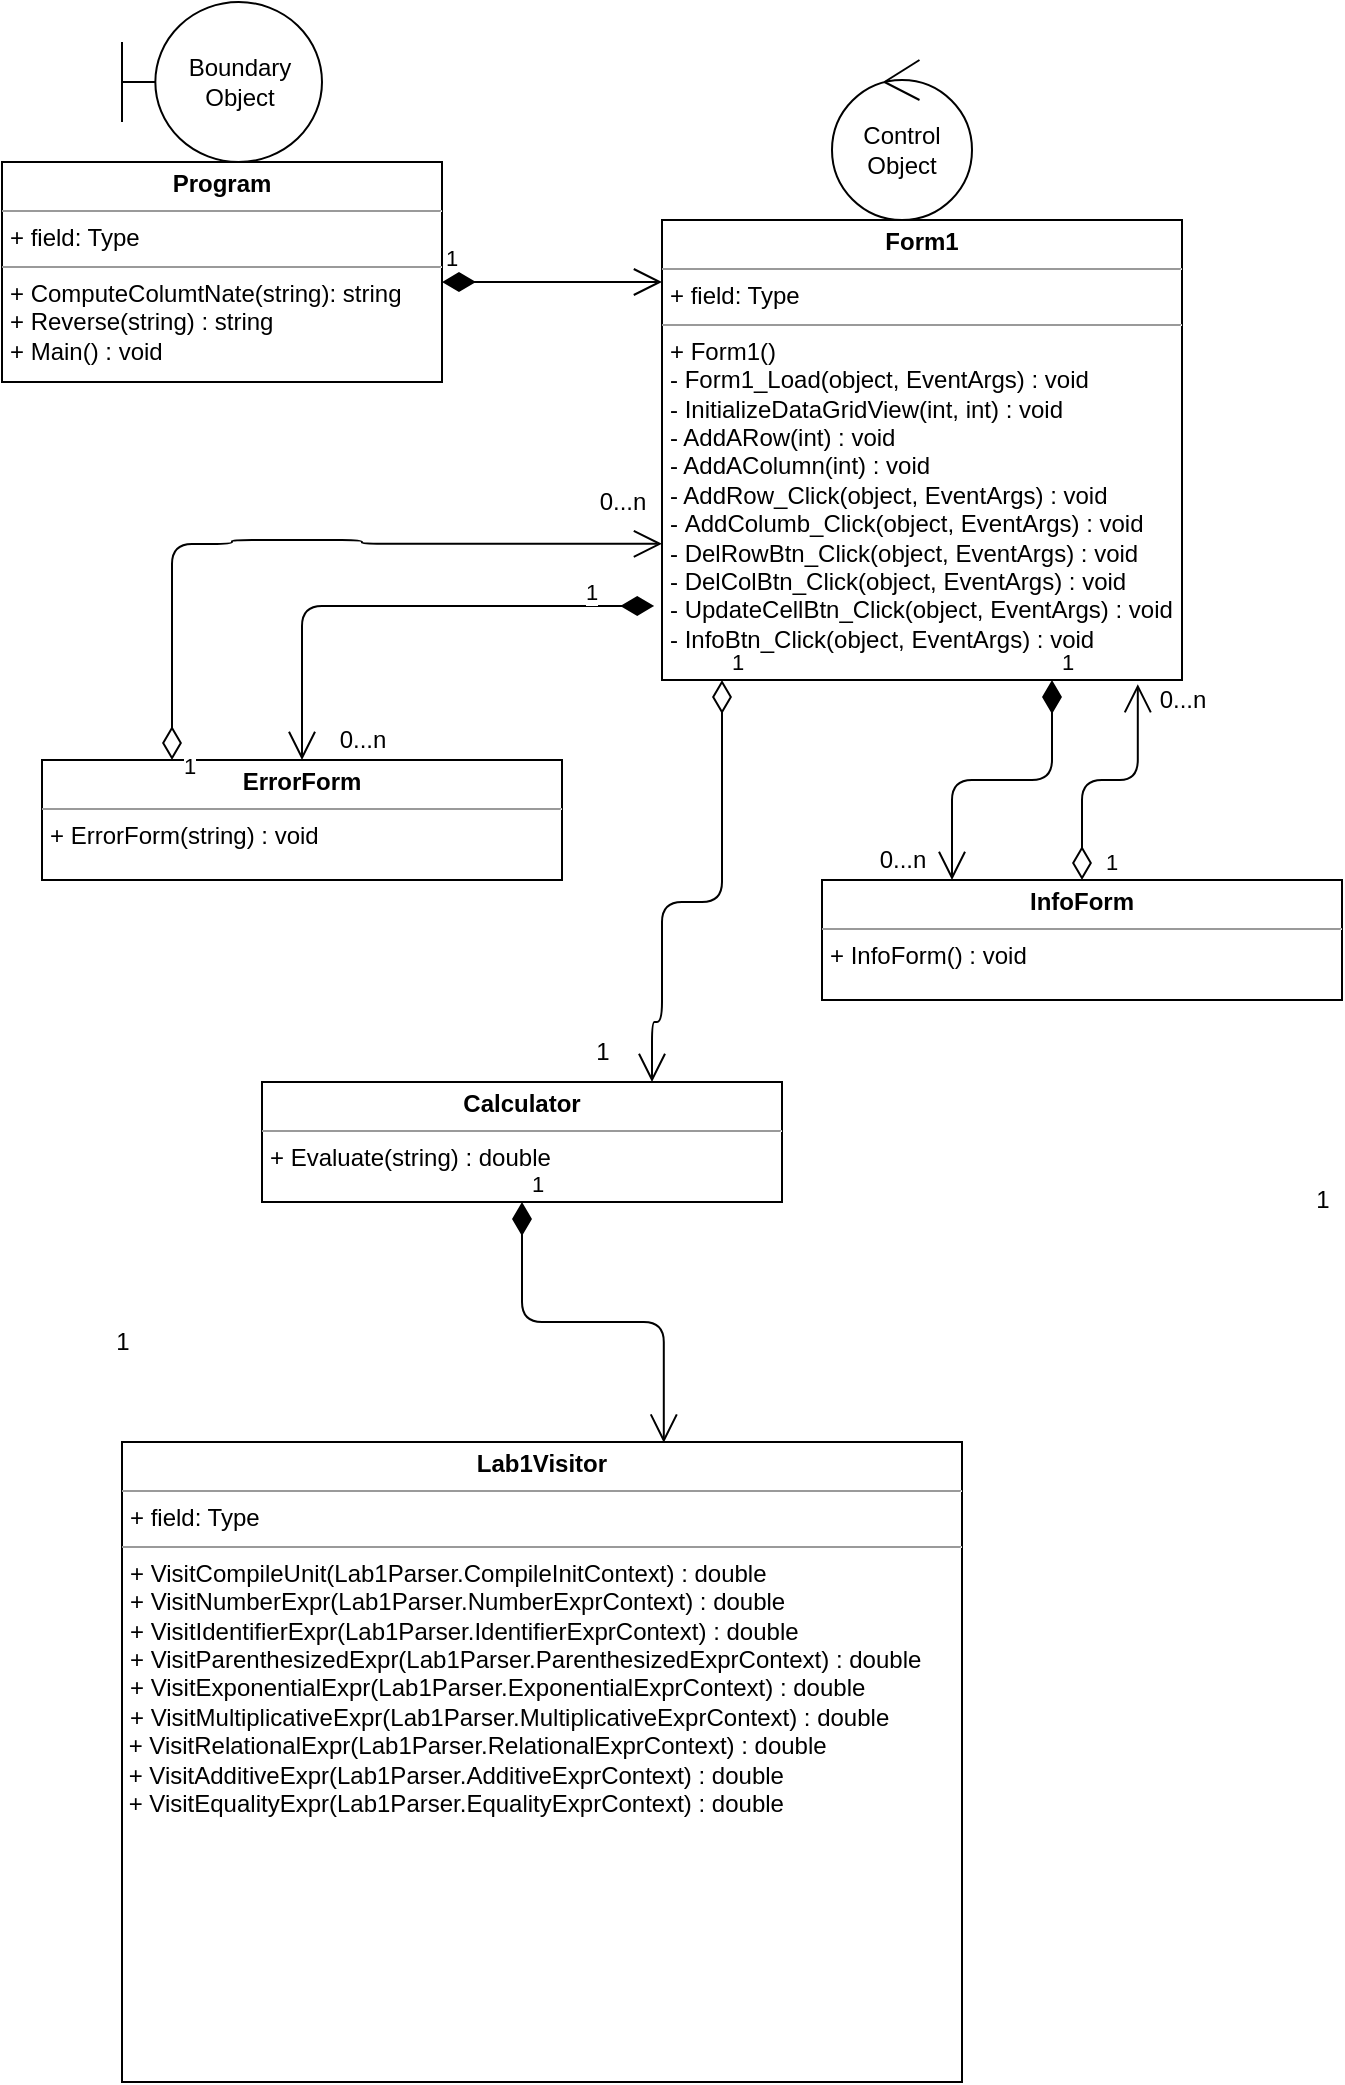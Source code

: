 <mxfile version="13.7.4" type="github">
  <diagram id="C5RBs43oDa-KdzZeNtuy" name="Page-1">
    <mxGraphModel dx="1871" dy="911" grid="1" gridSize="10" guides="1" tooltips="1" connect="1" arrows="1" fold="1" page="1" pageScale="1" pageWidth="827" pageHeight="1169" math="0" shadow="0">
      <root>
        <mxCell id="WIyWlLk6GJQsqaUBKTNV-0" />
        <mxCell id="WIyWlLk6GJQsqaUBKTNV-1" parent="WIyWlLk6GJQsqaUBKTNV-0" />
        <mxCell id="EiC5z9EAIgZ3hvvaGwU--0" value="&lt;p style=&quot;margin: 0px ; margin-top: 4px ; text-align: center&quot;&gt;&lt;b&gt;Program&lt;/b&gt;&lt;/p&gt;&lt;hr size=&quot;1&quot;&gt;&lt;p style=&quot;margin: 0px ; margin-left: 4px&quot;&gt;+ field: Type&lt;/p&gt;&lt;hr size=&quot;1&quot;&gt;&lt;p style=&quot;margin: 0px ; margin-left: 4px&quot;&gt;+ ComputeColumtNate(string): string&lt;/p&gt;&lt;p style=&quot;margin: 0px ; margin-left: 4px&quot;&gt;+ Reverse(string) : string&lt;/p&gt;&lt;p style=&quot;margin: 0px ; margin-left: 4px&quot;&gt;+ Main() : void&lt;/p&gt;" style="verticalAlign=top;align=left;overflow=fill;fontSize=12;fontFamily=Helvetica;html=1;" vertex="1" parent="WIyWlLk6GJQsqaUBKTNV-1">
          <mxGeometry x="50" y="150" width="220" height="110" as="geometry" />
        </mxCell>
        <mxCell id="EiC5z9EAIgZ3hvvaGwU--1" value="&lt;p style=&quot;margin: 0px ; margin-top: 4px ; text-align: center&quot;&gt;&lt;b&gt;Form1&lt;/b&gt;&lt;/p&gt;&lt;hr size=&quot;1&quot;&gt;&lt;p style=&quot;margin: 0px ; margin-left: 4px&quot;&gt;+ field: Type&lt;/p&gt;&lt;hr size=&quot;1&quot;&gt;&lt;p style=&quot;margin: 0px ; margin-left: 4px&quot;&gt;+ Form1()&lt;/p&gt;&lt;p style=&quot;margin: 0px ; margin-left: 4px&quot;&gt;&lt;span&gt;- Form1_Load(object, EventArgs) : void&lt;/span&gt;&lt;/p&gt;&lt;p style=&quot;margin: 0px ; margin-left: 4px&quot;&gt;- InitializeDataGridView(int, int) : void&lt;/p&gt;&lt;p style=&quot;margin: 0px ; margin-left: 4px&quot;&gt;- AddARow(int) : void&lt;/p&gt;&lt;p style=&quot;margin: 0px ; margin-left: 4px&quot;&gt;- AddAColumn(int) : void&lt;/p&gt;&lt;p style=&quot;margin: 0px ; margin-left: 4px&quot;&gt;- AddRow_Click(object, EventArgs) : void&lt;/p&gt;&lt;p style=&quot;margin: 0px ; margin-left: 4px&quot;&gt;-&amp;nbsp;&lt;span&gt;AddColumb_Click(object, EventArgs) : void&lt;/span&gt;&lt;/p&gt;&lt;div&gt;&lt;p style=&quot;margin: 0px 0px 0px 4px&quot;&gt;- DelRowBtn_Click(object, EventArgs) : void&lt;/p&gt;&lt;/div&gt;&lt;div&gt;&lt;div&gt;&lt;p style=&quot;margin: 0px 0px 0px 4px&quot;&gt;- DelColBtn_Click(object, EventArgs) : void&lt;/p&gt;&lt;div&gt;&lt;p style=&quot;margin: 0px 0px 0px 4px&quot;&gt;- UpdateCellBtn_Click(object, EventArgs) : void&lt;/p&gt;&lt;div&gt;&lt;p style=&quot;margin: 0px 0px 0px 4px&quot;&gt;- InfoBtn_Click(object, EventArgs) : void&lt;/p&gt;&lt;/div&gt;&lt;div&gt;&lt;br&gt;&lt;/div&gt;&lt;/div&gt;&lt;div&gt;&lt;br&gt;&lt;/div&gt;&lt;/div&gt;&lt;div&gt;&lt;br&gt;&lt;/div&gt;&lt;/div&gt;&lt;p style=&quot;margin: 0px ; margin-left: 4px&quot;&gt;&lt;br&gt;&lt;/p&gt;" style="verticalAlign=top;align=left;overflow=fill;fontSize=12;fontFamily=Helvetica;html=1;" vertex="1" parent="WIyWlLk6GJQsqaUBKTNV-1">
          <mxGeometry x="380" y="179" width="260" height="230" as="geometry" />
        </mxCell>
        <mxCell id="EiC5z9EAIgZ3hvvaGwU--2" value="&lt;p style=&quot;margin: 0px ; margin-top: 4px ; text-align: center&quot;&gt;&lt;b&gt;ErrorForm&lt;/b&gt;&lt;/p&gt;&lt;hr size=&quot;1&quot;&gt;&lt;p style=&quot;margin: 0px ; margin-left: 4px&quot;&gt;&lt;span&gt;+ ErrorForm(string) : void&lt;/span&gt;&lt;br&gt;&lt;/p&gt;&lt;p style=&quot;margin: 0px ; margin-left: 4px&quot;&gt;&lt;br&gt;&lt;/p&gt;&lt;div&gt;&lt;div&gt;&lt;br&gt;&lt;/div&gt;&lt;/div&gt;&lt;p style=&quot;margin: 0px ; margin-left: 4px&quot;&gt;&lt;br&gt;&lt;/p&gt;" style="verticalAlign=top;align=left;overflow=fill;fontSize=12;fontFamily=Helvetica;html=1;" vertex="1" parent="WIyWlLk6GJQsqaUBKTNV-1">
          <mxGeometry x="70" y="449" width="260" height="60" as="geometry" />
        </mxCell>
        <mxCell id="EiC5z9EAIgZ3hvvaGwU--3" value="&lt;p style=&quot;margin: 0px ; margin-top: 4px ; text-align: center&quot;&gt;&lt;b&gt;InfoForm&lt;/b&gt;&lt;/p&gt;&lt;hr size=&quot;1&quot;&gt;&lt;p style=&quot;margin: 0px ; margin-left: 4px&quot;&gt;&lt;span&gt;+ InfoForm() : void&lt;/span&gt;&lt;/p&gt;&lt;div&gt;&lt;div&gt;&lt;br&gt;&lt;/div&gt;&lt;/div&gt;&lt;p style=&quot;margin: 0px ; margin-left: 4px&quot;&gt;&lt;br&gt;&lt;/p&gt;" style="verticalAlign=top;align=left;overflow=fill;fontSize=12;fontFamily=Helvetica;html=1;" vertex="1" parent="WIyWlLk6GJQsqaUBKTNV-1">
          <mxGeometry x="460" y="509" width="260" height="60" as="geometry" />
        </mxCell>
        <mxCell id="EiC5z9EAIgZ3hvvaGwU--4" value="&lt;p style=&quot;margin: 0px ; margin-top: 4px ; text-align: center&quot;&gt;&lt;b&gt;Calculator&lt;/b&gt;&lt;/p&gt;&lt;hr size=&quot;1&quot;&gt;&lt;p style=&quot;margin: 0px ; margin-left: 4px&quot;&gt;&lt;span&gt;+ Evaluate(string) : double&lt;/span&gt;&lt;/p&gt;&lt;div&gt;&lt;div&gt;&lt;br&gt;&lt;/div&gt;&lt;/div&gt;&lt;p style=&quot;margin: 0px ; margin-left: 4px&quot;&gt;&lt;br&gt;&lt;/p&gt;" style="verticalAlign=top;align=left;overflow=fill;fontSize=12;fontFamily=Helvetica;html=1;" vertex="1" parent="WIyWlLk6GJQsqaUBKTNV-1">
          <mxGeometry x="180" y="610" width="260" height="60" as="geometry" />
        </mxCell>
        <mxCell id="EiC5z9EAIgZ3hvvaGwU--6" value="&lt;p style=&quot;margin: 0px ; margin-top: 4px ; text-align: center&quot;&gt;&lt;b&gt;Lab1Visitor&lt;/b&gt;&lt;/p&gt;&lt;hr size=&quot;1&quot;&gt;&lt;p style=&quot;margin: 0px ; margin-left: 4px&quot;&gt;+ field: Type&lt;/p&gt;&lt;hr size=&quot;1&quot;&gt;&lt;p style=&quot;margin: 0px ; margin-left: 4px&quot;&gt;+ VisitCompileUnit(Lab1Parser.CompileInitContext) : double&lt;/p&gt;&lt;p style=&quot;margin: 0px 0px 0px 4px&quot;&gt;+ VisitNumberExpr(Lab1Parser.NumberExprContext) : double&lt;/p&gt;&lt;p style=&quot;margin: 0px 0px 0px 4px&quot;&gt;+ VisitIdentifierExpr(Lab1Parser.IdentifierExprContext) : double&lt;/p&gt;&lt;p style=&quot;margin: 0px 0px 0px 4px&quot;&gt;+ VisitParenthesizedExpr(Lab1Parser.ParenthesizedExprContext) : double&lt;/p&gt;&lt;p style=&quot;margin: 0px 0px 0px 4px&quot;&gt;+ VisitExponentialExpr(Lab1Parser.ExponentialExprContext) : double&lt;/p&gt;&lt;p style=&quot;margin: 0px 0px 0px 4px&quot;&gt;+ VisitMultiplicativeExpr(Lab1Parser.MultiplicativeExprContext) : double&lt;/p&gt;&amp;nbsp;+ VisitRelationalExpr(Lab1Parser.RelationalExprContext) : double&lt;br class=&quot;Apple-interchange-newline&quot;&gt;&amp;nbsp;+ VisitAdditiveExpr(Lab1Parser.AdditiveExprContext) : double&lt;br&gt;&amp;nbsp;+ VisitEqualityExpr(Lab1Parser.EqualityExprContext) : double&lt;br&gt;&lt;div&gt;&lt;br&gt;&lt;/div&gt;&lt;div&gt;&lt;br&gt;&lt;/div&gt;&lt;div&gt;&lt;br&gt;&lt;/div&gt;&lt;div&gt;&lt;br&gt;&lt;/div&gt;" style="verticalAlign=top;align=left;overflow=fill;fontSize=12;fontFamily=Helvetica;html=1;" vertex="1" parent="WIyWlLk6GJQsqaUBKTNV-1">
          <mxGeometry x="110" y="790" width="420" height="320" as="geometry" />
        </mxCell>
        <mxCell id="EiC5z9EAIgZ3hvvaGwU--7" value="1" style="endArrow=open;html=1;endSize=12;startArrow=diamondThin;startSize=14;startFill=1;edgeStyle=orthogonalEdgeStyle;align=left;verticalAlign=bottom;exitX=-0.015;exitY=0.839;exitDx=0;exitDy=0;exitPerimeter=0;" edge="1" parent="WIyWlLk6GJQsqaUBKTNV-1" source="EiC5z9EAIgZ3hvvaGwU--1" target="EiC5z9EAIgZ3hvvaGwU--2">
          <mxGeometry x="0.408" y="140" relative="1" as="geometry">
            <mxPoint x="290" y="369" as="sourcePoint" />
            <mxPoint x="310" y="455" as="targetPoint" />
            <mxPoint as="offset" />
          </mxGeometry>
        </mxCell>
        <mxCell id="EiC5z9EAIgZ3hvvaGwU--10" value="0...n" style="text;html=1;align=center;verticalAlign=middle;resizable=0;points=[];autosize=1;" vertex="1" parent="WIyWlLk6GJQsqaUBKTNV-1">
          <mxGeometry x="210" y="429" width="40" height="20" as="geometry" />
        </mxCell>
        <mxCell id="EiC5z9EAIgZ3hvvaGwU--11" value="1" style="endArrow=open;html=1;endSize=12;startArrow=diamondThin;startSize=14;startFill=0;edgeStyle=orthogonalEdgeStyle;align=left;verticalAlign=bottom;entryX=0;entryY=0.704;entryDx=0;entryDy=0;entryPerimeter=0;exitX=0.25;exitY=0;exitDx=0;exitDy=0;" edge="1" parent="WIyWlLk6GJQsqaUBKTNV-1" source="EiC5z9EAIgZ3hvvaGwU--2" target="EiC5z9EAIgZ3hvvaGwU--1">
          <mxGeometry x="-0.288" y="-121" relative="1" as="geometry">
            <mxPoint x="130" y="380" as="sourcePoint" />
            <mxPoint x="350" y="341" as="targetPoint" />
            <Array as="points">
              <mxPoint x="135" y="341" />
              <mxPoint x="165" y="341" />
              <mxPoint x="165" y="339" />
              <mxPoint x="230" y="339" />
              <mxPoint x="230" y="341" />
            </Array>
            <mxPoint x="-15" y="-1" as="offset" />
          </mxGeometry>
        </mxCell>
        <mxCell id="EiC5z9EAIgZ3hvvaGwU--12" value="0...n" style="text;html=1;align=center;verticalAlign=middle;resizable=0;points=[];autosize=1;" vertex="1" parent="WIyWlLk6GJQsqaUBKTNV-1">
          <mxGeometry x="340" y="310" width="40" height="20" as="geometry" />
        </mxCell>
        <mxCell id="EiC5z9EAIgZ3hvvaGwU--13" value="1" style="text;html=1;align=center;verticalAlign=middle;resizable=0;points=[];autosize=1;" vertex="1" parent="WIyWlLk6GJQsqaUBKTNV-1">
          <mxGeometry x="700" y="659" width="20" height="20" as="geometry" />
        </mxCell>
        <mxCell id="EiC5z9EAIgZ3hvvaGwU--14" value="1" style="endArrow=open;html=1;endSize=12;startArrow=diamondThin;startSize=14;startFill=1;edgeStyle=orthogonalEdgeStyle;align=left;verticalAlign=bottom;exitX=0.75;exitY=1;exitDx=0;exitDy=0;entryX=0.25;entryY=0;entryDx=0;entryDy=0;" edge="1" parent="WIyWlLk6GJQsqaUBKTNV-1" source="EiC5z9EAIgZ3hvvaGwU--1" target="EiC5z9EAIgZ3hvvaGwU--3">
          <mxGeometry x="-1" y="3" relative="1" as="geometry">
            <mxPoint x="640.0" y="499" as="sourcePoint" />
            <mxPoint x="540" y="459" as="targetPoint" />
          </mxGeometry>
        </mxCell>
        <mxCell id="EiC5z9EAIgZ3hvvaGwU--16" value="1" style="endArrow=open;html=1;endSize=12;startArrow=diamondThin;startSize=14;startFill=0;edgeStyle=orthogonalEdgeStyle;align=left;verticalAlign=bottom;entryX=0.915;entryY=1.009;entryDx=0;entryDy=0;entryPerimeter=0;" edge="1" parent="WIyWlLk6GJQsqaUBKTNV-1" source="EiC5z9EAIgZ3hvvaGwU--3" target="EiC5z9EAIgZ3hvvaGwU--1">
          <mxGeometry x="-0.046" y="-50" relative="1" as="geometry">
            <mxPoint x="380" y="359" as="sourcePoint" />
            <mxPoint x="540" y="359" as="targetPoint" />
            <mxPoint as="offset" />
          </mxGeometry>
        </mxCell>
        <mxCell id="EiC5z9EAIgZ3hvvaGwU--17" value="0...n" style="text;html=1;align=center;verticalAlign=middle;resizable=0;points=[];autosize=1;" vertex="1" parent="WIyWlLk6GJQsqaUBKTNV-1">
          <mxGeometry x="620" y="409" width="40" height="20" as="geometry" />
        </mxCell>
        <mxCell id="EiC5z9EAIgZ3hvvaGwU--18" value="0...n" style="text;html=1;align=center;verticalAlign=middle;resizable=0;points=[];autosize=1;" vertex="1" parent="WIyWlLk6GJQsqaUBKTNV-1">
          <mxGeometry x="480" y="489" width="40" height="20" as="geometry" />
        </mxCell>
        <mxCell id="EiC5z9EAIgZ3hvvaGwU--19" value="Control Object" style="ellipse;shape=umlControl;whiteSpace=wrap;html=1;" vertex="1" parent="WIyWlLk6GJQsqaUBKTNV-1">
          <mxGeometry x="465" y="99" width="70" height="80" as="geometry" />
        </mxCell>
        <mxCell id="EiC5z9EAIgZ3hvvaGwU--20" value="Boundary Object" style="shape=umlBoundary;whiteSpace=wrap;html=1;" vertex="1" parent="WIyWlLk6GJQsqaUBKTNV-1">
          <mxGeometry x="110" y="70" width="100" height="80" as="geometry" />
        </mxCell>
        <mxCell id="EiC5z9EAIgZ3hvvaGwU--21" value="1" style="endArrow=open;html=1;endSize=12;startArrow=diamondThin;startSize=14;startFill=0;edgeStyle=orthogonalEdgeStyle;align=left;verticalAlign=bottom;entryX=0.75;entryY=0;entryDx=0;entryDy=0;" edge="1" parent="WIyWlLk6GJQsqaUBKTNV-1" source="EiC5z9EAIgZ3hvvaGwU--1" target="EiC5z9EAIgZ3hvvaGwU--4">
          <mxGeometry x="-1" y="3" relative="1" as="geometry">
            <mxPoint x="380" y="460" as="sourcePoint" />
            <mxPoint x="460" y="600" as="targetPoint" />
            <Array as="points">
              <mxPoint x="410" y="520" />
              <mxPoint x="380" y="520" />
              <mxPoint x="380" y="580" />
              <mxPoint x="375" y="580" />
            </Array>
          </mxGeometry>
        </mxCell>
        <mxCell id="EiC5z9EAIgZ3hvvaGwU--23" value="1" style="endArrow=open;html=1;endSize=12;startArrow=diamondThin;startSize=14;startFill=1;edgeStyle=orthogonalEdgeStyle;align=left;verticalAlign=bottom;exitX=0.5;exitY=1;exitDx=0;exitDy=0;entryX=0.645;entryY=0.001;entryDx=0;entryDy=0;entryPerimeter=0;" edge="1" parent="WIyWlLk6GJQsqaUBKTNV-1" source="EiC5z9EAIgZ3hvvaGwU--4" target="EiC5z9EAIgZ3hvvaGwU--6">
          <mxGeometry x="-1" y="3" relative="1" as="geometry">
            <mxPoint x="220" y="720" as="sourcePoint" />
            <mxPoint x="70" y="800" as="targetPoint" />
          </mxGeometry>
        </mxCell>
        <mxCell id="EiC5z9EAIgZ3hvvaGwU--24" value="1" style="endArrow=open;html=1;endSize=12;startArrow=diamondThin;startSize=14;startFill=1;edgeStyle=orthogonalEdgeStyle;align=left;verticalAlign=bottom;" edge="1" parent="WIyWlLk6GJQsqaUBKTNV-1">
          <mxGeometry x="-1" y="3" relative="1" as="geometry">
            <mxPoint x="270" y="210" as="sourcePoint" />
            <mxPoint x="380" y="210" as="targetPoint" />
          </mxGeometry>
        </mxCell>
        <mxCell id="EiC5z9EAIgZ3hvvaGwU--25" value="1" style="text;html=1;align=center;verticalAlign=middle;resizable=0;points=[];autosize=1;" vertex="1" parent="WIyWlLk6GJQsqaUBKTNV-1">
          <mxGeometry x="100" y="730" width="20" height="20" as="geometry" />
        </mxCell>
        <mxCell id="EiC5z9EAIgZ3hvvaGwU--26" value="1" style="text;html=1;align=center;verticalAlign=middle;resizable=0;points=[];autosize=1;" vertex="1" parent="WIyWlLk6GJQsqaUBKTNV-1">
          <mxGeometry x="340" y="585" width="20" height="20" as="geometry" />
        </mxCell>
      </root>
    </mxGraphModel>
  </diagram>
</mxfile>
